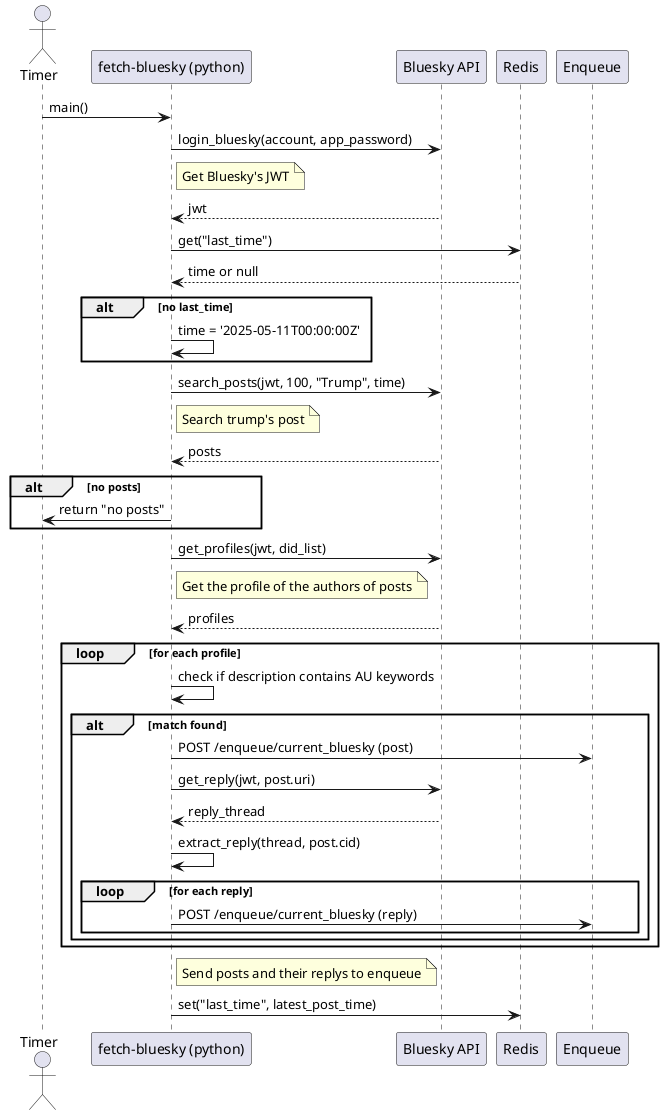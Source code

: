@startuml

actor Timer
participant "fetch-bluesky (python)" as Main
participant "Bluesky API" as Bluesky
participant "Redis" as Redis
participant "Enqueue" as Enqueue

Timer -> Main : main()


Main -> Bluesky : login_bluesky(account, app_password)
note right of Main : Get Bluesky's JWT
Bluesky --> Main : jwt
Main -> Redis : get("last_time")
Redis --> Main : time or null
alt no last_time
    Main -> Main : time = '2025-05-11T00:00:00Z'
end

Main -> Bluesky : search_posts(jwt, 100, "Trump", time)
note right of Main :Search trump's post
Bluesky --> Main : posts

alt no posts
    Main -> Timer : return "no posts"
    deactivate Main
end

Main -> Bluesky : get_profiles(jwt, did_list)
note right of Main :Get the profile of the authors of posts
Bluesky --> Main : profiles

loop for each profile
    Main -> Main : check if description contains AU keywords
    alt match found
        Main -> Enqueue : POST /enqueue/current_bluesky (post)
        Main -> Bluesky : get_reply(jwt, post.uri)
        Bluesky --> Main : reply_thread
        Main -> Main : extract_reply(thread, post.cid)
        loop for each reply
            Main -> Enqueue : POST /enqueue/current_bluesky (reply)
        end
    end
end
note right of Main :Send posts and their replys to enqueue
Main -> Redis : set("last_time", latest_post_time)

@enduml